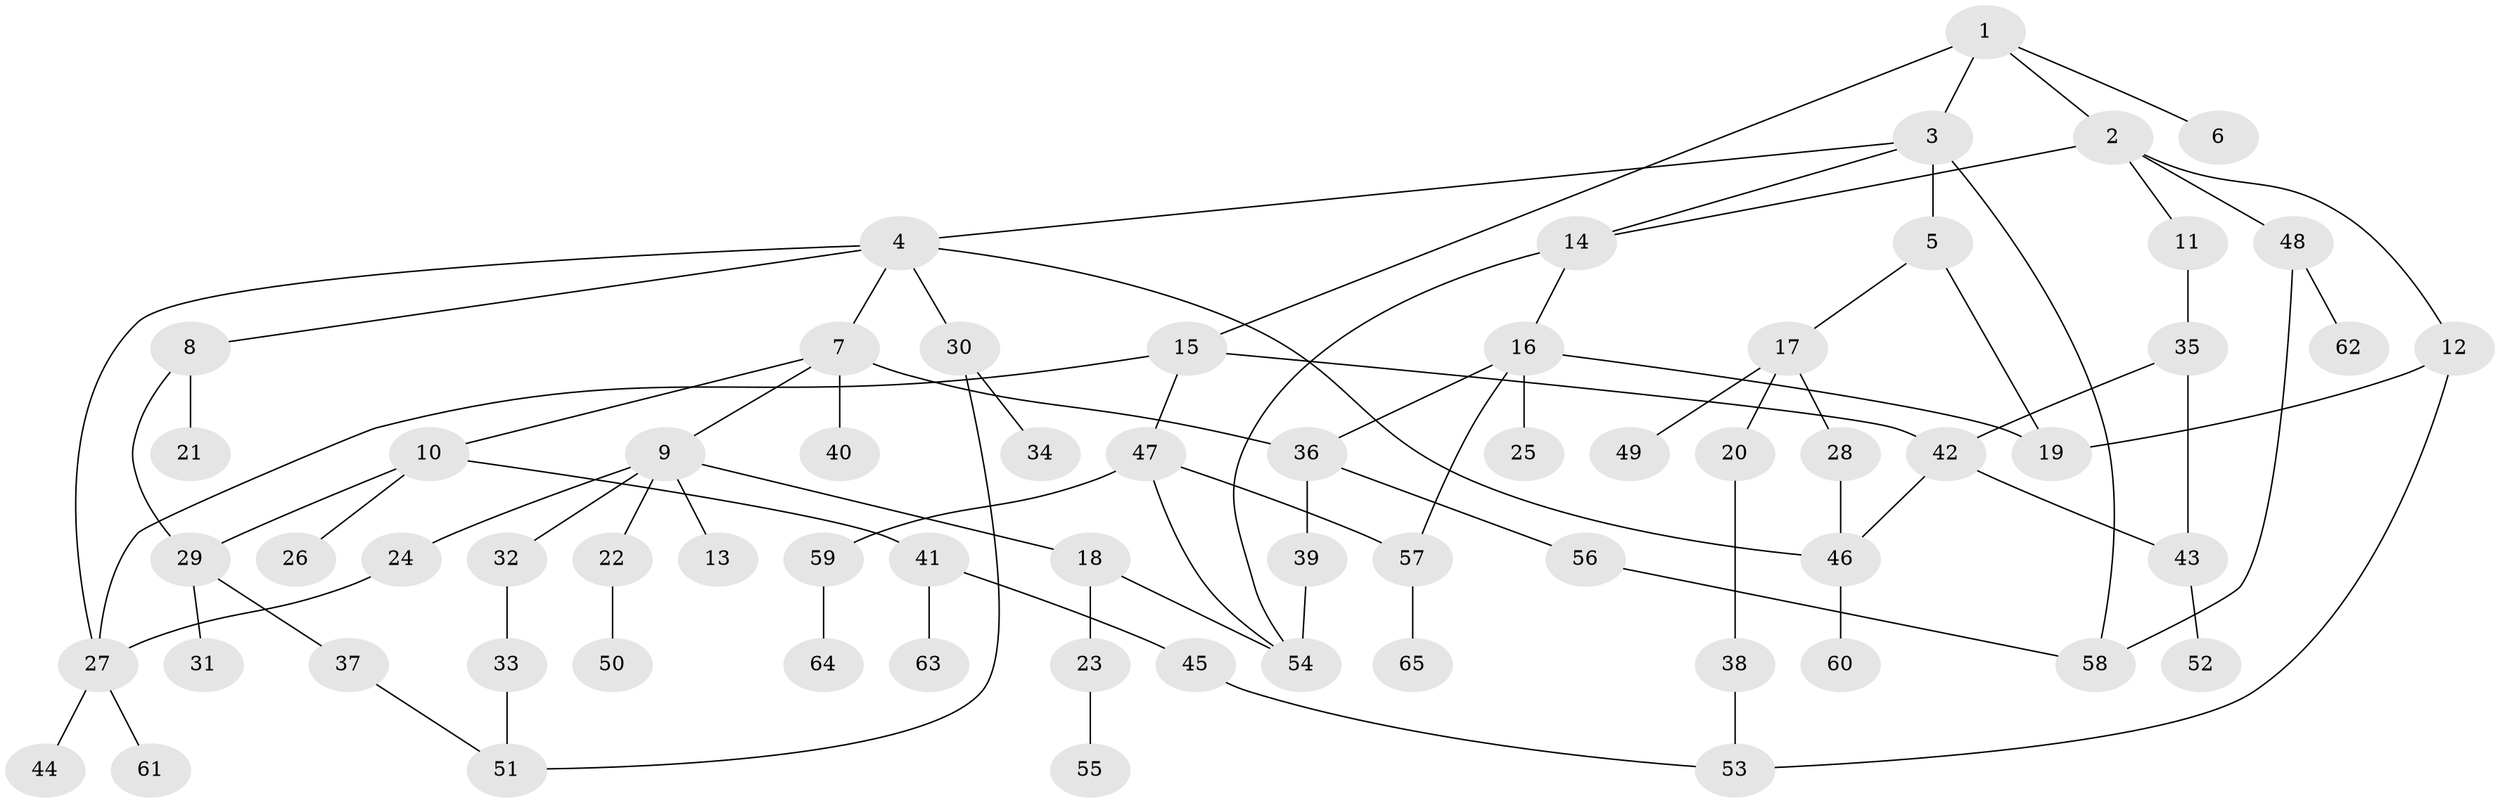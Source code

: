 // Generated by graph-tools (version 1.1) at 2025/42/03/09/25 04:42:38]
// undirected, 65 vertices, 85 edges
graph export_dot {
graph [start="1"]
  node [color=gray90,style=filled];
  1;
  2;
  3;
  4;
  5;
  6;
  7;
  8;
  9;
  10;
  11;
  12;
  13;
  14;
  15;
  16;
  17;
  18;
  19;
  20;
  21;
  22;
  23;
  24;
  25;
  26;
  27;
  28;
  29;
  30;
  31;
  32;
  33;
  34;
  35;
  36;
  37;
  38;
  39;
  40;
  41;
  42;
  43;
  44;
  45;
  46;
  47;
  48;
  49;
  50;
  51;
  52;
  53;
  54;
  55;
  56;
  57;
  58;
  59;
  60;
  61;
  62;
  63;
  64;
  65;
  1 -- 2;
  1 -- 3;
  1 -- 6;
  1 -- 15;
  2 -- 11;
  2 -- 12;
  2 -- 48;
  2 -- 14;
  3 -- 4;
  3 -- 5;
  3 -- 14;
  3 -- 58;
  4 -- 7;
  4 -- 8;
  4 -- 30;
  4 -- 46;
  4 -- 27;
  5 -- 17;
  5 -- 19;
  7 -- 9;
  7 -- 10;
  7 -- 40;
  7 -- 36;
  8 -- 21;
  8 -- 29;
  9 -- 13;
  9 -- 18;
  9 -- 22;
  9 -- 24;
  9 -- 32;
  10 -- 26;
  10 -- 29;
  10 -- 41;
  11 -- 35;
  12 -- 53;
  12 -- 19;
  14 -- 16;
  14 -- 54;
  15 -- 42;
  15 -- 47;
  15 -- 27;
  16 -- 19;
  16 -- 25;
  16 -- 36;
  16 -- 57;
  17 -- 20;
  17 -- 28;
  17 -- 49;
  18 -- 23;
  18 -- 54;
  20 -- 38;
  22 -- 50;
  23 -- 55;
  24 -- 27;
  27 -- 44;
  27 -- 61;
  28 -- 46;
  29 -- 31;
  29 -- 37;
  30 -- 34;
  30 -- 51;
  32 -- 33;
  33 -- 51;
  35 -- 43;
  35 -- 42;
  36 -- 39;
  36 -- 56;
  37 -- 51;
  38 -- 53;
  39 -- 54;
  41 -- 45;
  41 -- 63;
  42 -- 43;
  42 -- 46;
  43 -- 52;
  45 -- 53;
  46 -- 60;
  47 -- 59;
  47 -- 57;
  47 -- 54;
  48 -- 62;
  48 -- 58;
  56 -- 58;
  57 -- 65;
  59 -- 64;
}
